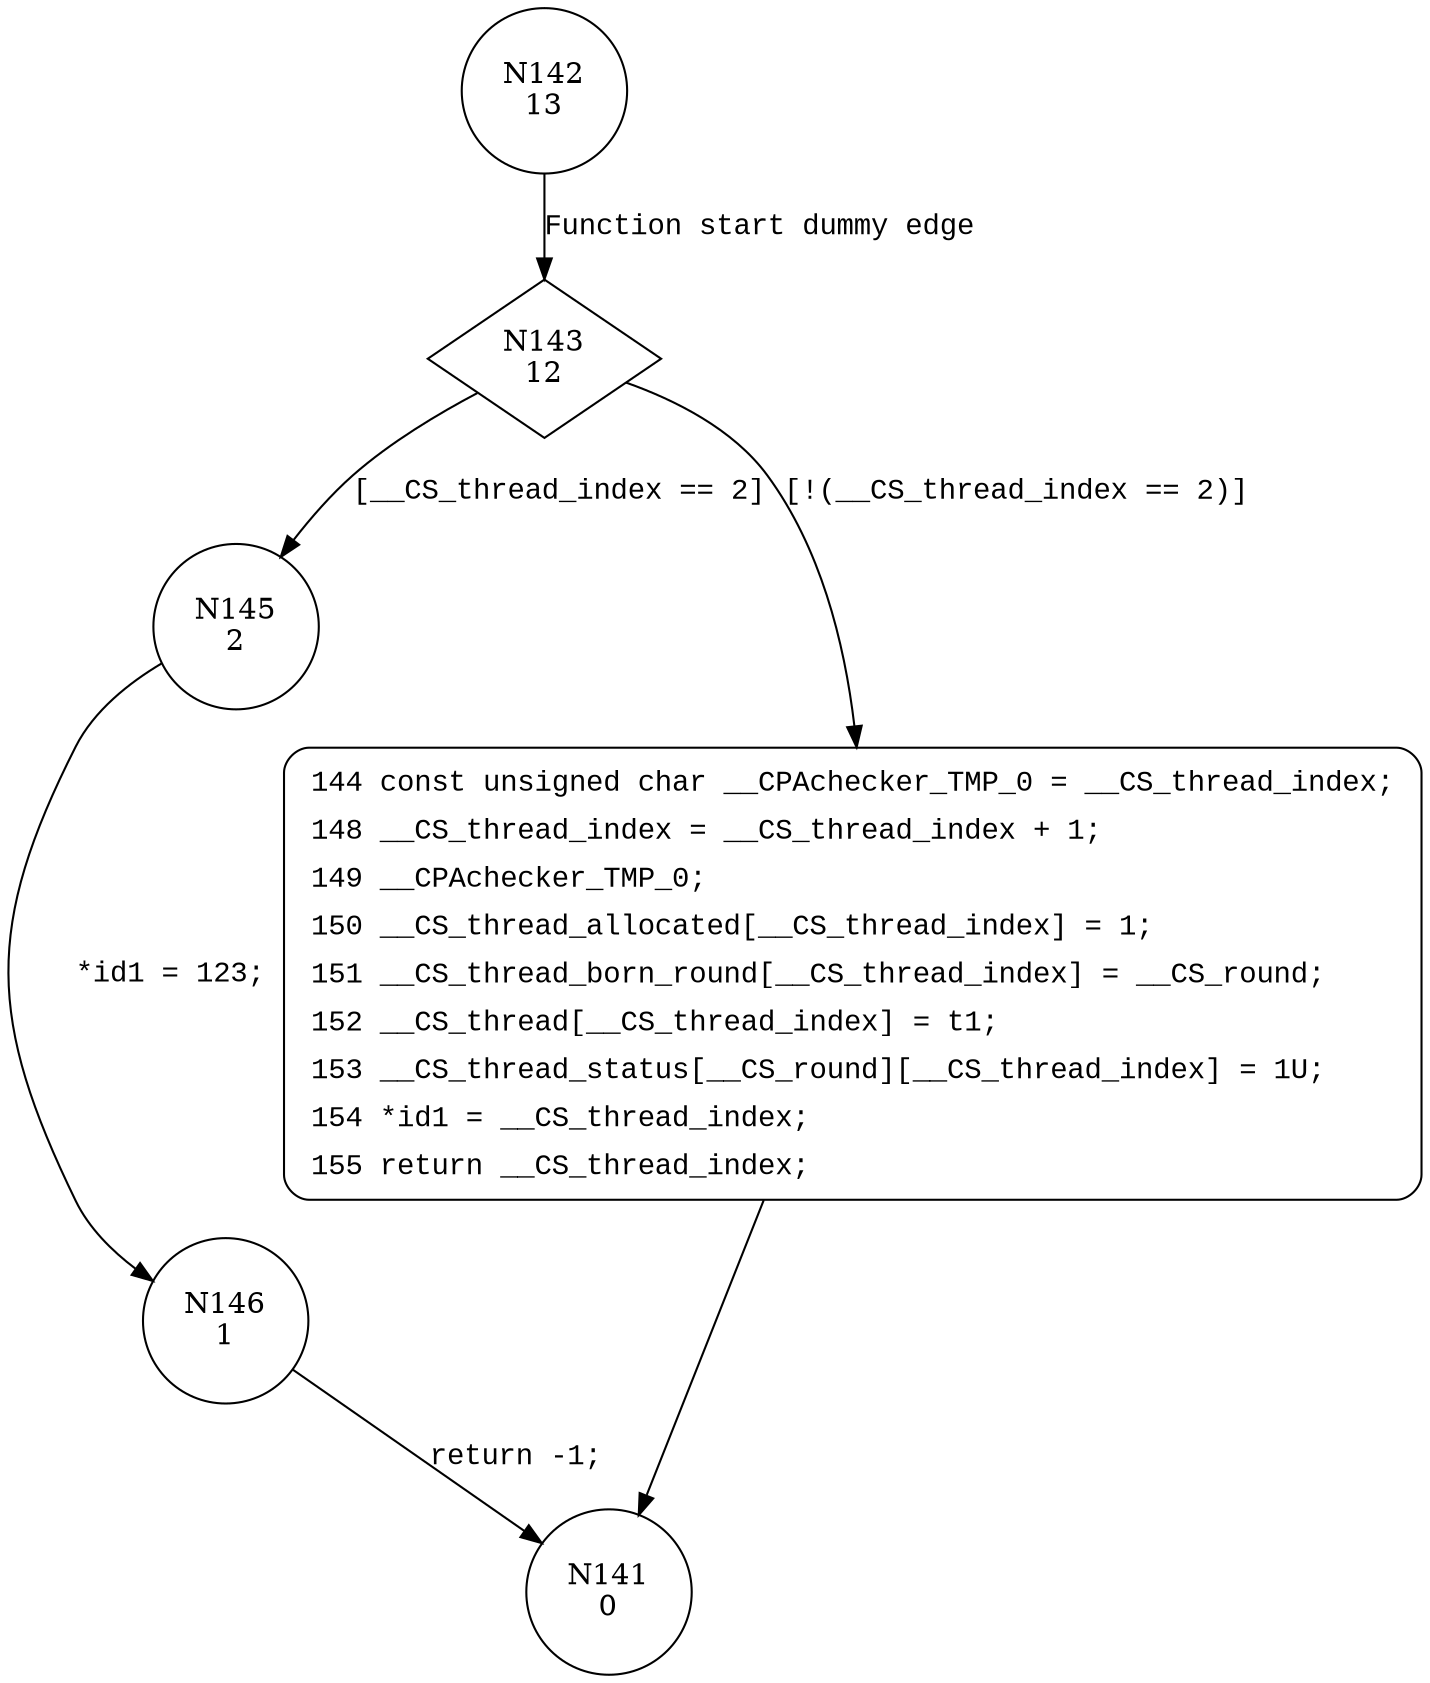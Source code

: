 digraph __CS_pthread_create {
142 [shape="circle" label="N142\n13"]
143 [shape="diamond" label="N143\n12"]
145 [shape="circle" label="N145\n2"]
144 [shape="circle" label="N144\n11"]
146 [shape="circle" label="N146\n1"]
141 [shape="circle" label="N141\n0"]
144 [style="filled,bold" penwidth="1" fillcolor="white" fontname="Courier New" shape="Mrecord" label=<<table border="0" cellborder="0" cellpadding="3" bgcolor="white"><tr><td align="right">144</td><td align="left">const unsigned char __CPAchecker_TMP_0 = __CS_thread_index;</td></tr><tr><td align="right">148</td><td align="left">__CS_thread_index = __CS_thread_index + 1;</td></tr><tr><td align="right">149</td><td align="left">__CPAchecker_TMP_0;</td></tr><tr><td align="right">150</td><td align="left">__CS_thread_allocated[__CS_thread_index] = 1;</td></tr><tr><td align="right">151</td><td align="left">__CS_thread_born_round[__CS_thread_index] = __CS_round;</td></tr><tr><td align="right">152</td><td align="left">__CS_thread[__CS_thread_index] = t1;</td></tr><tr><td align="right">153</td><td align="left">__CS_thread_status[__CS_round][__CS_thread_index] = 1U;</td></tr><tr><td align="right">154</td><td align="left">*id1 = __CS_thread_index;</td></tr><tr><td align="right">155</td><td align="left">return __CS_thread_index;</td></tr></table>>]
144 -> 141[label=""]
142 -> 143 [label="Function start dummy edge" fontname="Courier New"]
143 -> 145 [label="[__CS_thread_index == 2]" fontname="Courier New"]
143 -> 144 [label="[!(__CS_thread_index == 2)]" fontname="Courier New"]
145 -> 146 [label="*id1 = 123;" fontname="Courier New"]
146 -> 141 [label="return -1;" fontname="Courier New"]
}